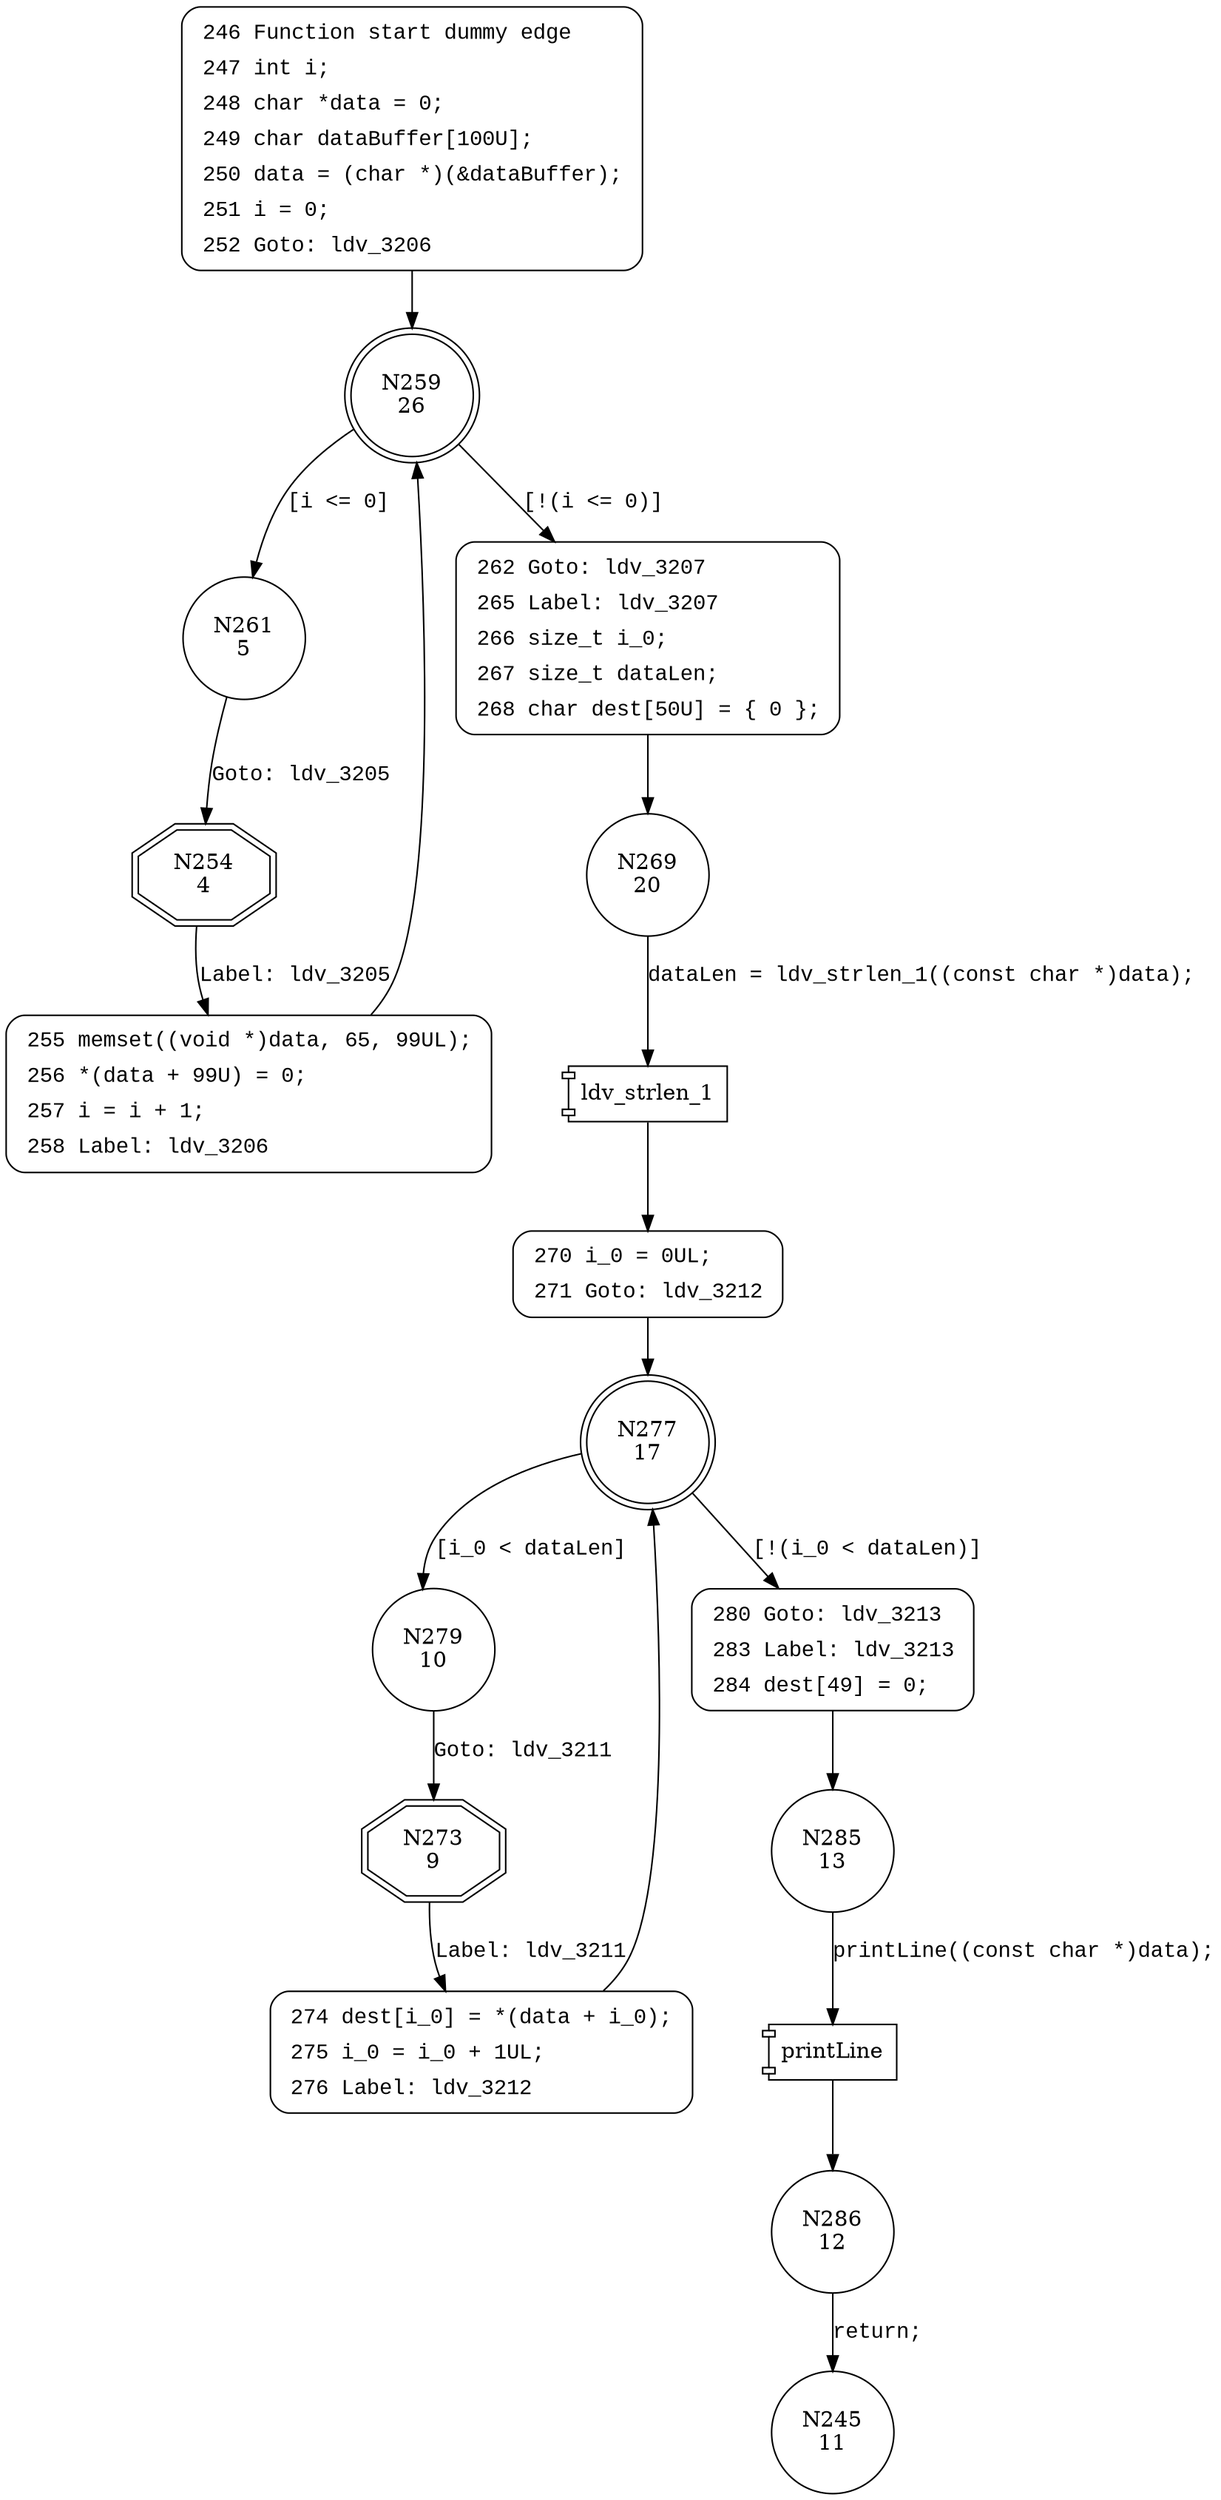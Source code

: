 digraph CWE121_Stack_Based_Buffer_Overflow__CWE806_char_declare_loop_17_bad {
259 [shape="doublecircle" label="N259\n26"]
261 [shape="circle" label="N261\n5"]
262 [shape="circle" label="N262\n25"]
269 [shape="circle" label="N269\n20"]
270 [shape="circle" label="N270\n19"]
277 [shape="doublecircle" label="N277\n17"]
279 [shape="circle" label="N279\n10"]
280 [shape="circle" label="N280\n16"]
285 [shape="circle" label="N285\n13"]
286 [shape="circle" label="N286\n12"]
273 [shape="doubleoctagon" label="N273\n9"]
274 [shape="circle" label="N274\n8"]
254 [shape="doubleoctagon" label="N254\n4"]
255 [shape="circle" label="N255\n3"]
245 [shape="circle" label="N245\n11"]
246 [style="filled,bold" penwidth="1" fillcolor="white" fontname="Courier New" shape="Mrecord" label=<<table border="0" cellborder="0" cellpadding="3" bgcolor="white"><tr><td align="right">246</td><td align="left">Function start dummy edge</td></tr><tr><td align="right">247</td><td align="left">int i;</td></tr><tr><td align="right">248</td><td align="left">char *data = 0;</td></tr><tr><td align="right">249</td><td align="left">char dataBuffer[100U];</td></tr><tr><td align="right">250</td><td align="left">data = (char *)(&amp;dataBuffer);</td></tr><tr><td align="right">251</td><td align="left">i = 0;</td></tr><tr><td align="right">252</td><td align="left">Goto: ldv_3206</td></tr></table>>]
246 -> 259[label=""]
262 [style="filled,bold" penwidth="1" fillcolor="white" fontname="Courier New" shape="Mrecord" label=<<table border="0" cellborder="0" cellpadding="3" bgcolor="white"><tr><td align="right">262</td><td align="left">Goto: ldv_3207</td></tr><tr><td align="right">265</td><td align="left">Label: ldv_3207</td></tr><tr><td align="right">266</td><td align="left">size_t i_0;</td></tr><tr><td align="right">267</td><td align="left">size_t dataLen;</td></tr><tr><td align="right">268</td><td align="left">char dest[50U] = &#123; 0 &#125;;</td></tr></table>>]
262 -> 269[label=""]
270 [style="filled,bold" penwidth="1" fillcolor="white" fontname="Courier New" shape="Mrecord" label=<<table border="0" cellborder="0" cellpadding="3" bgcolor="white"><tr><td align="right">270</td><td align="left">i_0 = 0UL;</td></tr><tr><td align="right">271</td><td align="left">Goto: ldv_3212</td></tr></table>>]
270 -> 277[label=""]
280 [style="filled,bold" penwidth="1" fillcolor="white" fontname="Courier New" shape="Mrecord" label=<<table border="0" cellborder="0" cellpadding="3" bgcolor="white"><tr><td align="right">280</td><td align="left">Goto: ldv_3213</td></tr><tr><td align="right">283</td><td align="left">Label: ldv_3213</td></tr><tr><td align="right">284</td><td align="left">dest[49] = 0;</td></tr></table>>]
280 -> 285[label=""]
274 [style="filled,bold" penwidth="1" fillcolor="white" fontname="Courier New" shape="Mrecord" label=<<table border="0" cellborder="0" cellpadding="3" bgcolor="white"><tr><td align="right">274</td><td align="left">dest[i_0] = *(data + i_0);</td></tr><tr><td align="right">275</td><td align="left">i_0 = i_0 + 1UL;</td></tr><tr><td align="right">276</td><td align="left">Label: ldv_3212</td></tr></table>>]
274 -> 277[label=""]
255 [style="filled,bold" penwidth="1" fillcolor="white" fontname="Courier New" shape="Mrecord" label=<<table border="0" cellborder="0" cellpadding="3" bgcolor="white"><tr><td align="right">255</td><td align="left">memset((void *)data, 65, 99UL);</td></tr><tr><td align="right">256</td><td align="left">*(data + 99U) = 0;</td></tr><tr><td align="right">257</td><td align="left">i = i + 1;</td></tr><tr><td align="right">258</td><td align="left">Label: ldv_3206</td></tr></table>>]
255 -> 259[label=""]
259 -> 261 [label="[i <= 0]" fontname="Courier New"]
259 -> 262 [label="[!(i <= 0)]" fontname="Courier New"]
100024 [shape="component" label="ldv_strlen_1"]
269 -> 100024 [label="dataLen = ldv_strlen_1((const char *)data);" fontname="Courier New"]
100024 -> 270 [label="" fontname="Courier New"]
277 -> 279 [label="[i_0 < dataLen]" fontname="Courier New"]
277 -> 280 [label="[!(i_0 < dataLen)]" fontname="Courier New"]
100025 [shape="component" label="printLine"]
285 -> 100025 [label="printLine((const char *)data);" fontname="Courier New"]
100025 -> 286 [label="" fontname="Courier New"]
279 -> 273 [label="Goto: ldv_3211" fontname="Courier New"]
273 -> 274 [label="Label: ldv_3211" fontname="Courier New"]
261 -> 254 [label="Goto: ldv_3205" fontname="Courier New"]
254 -> 255 [label="Label: ldv_3205" fontname="Courier New"]
286 -> 245 [label="return;" fontname="Courier New"]
}